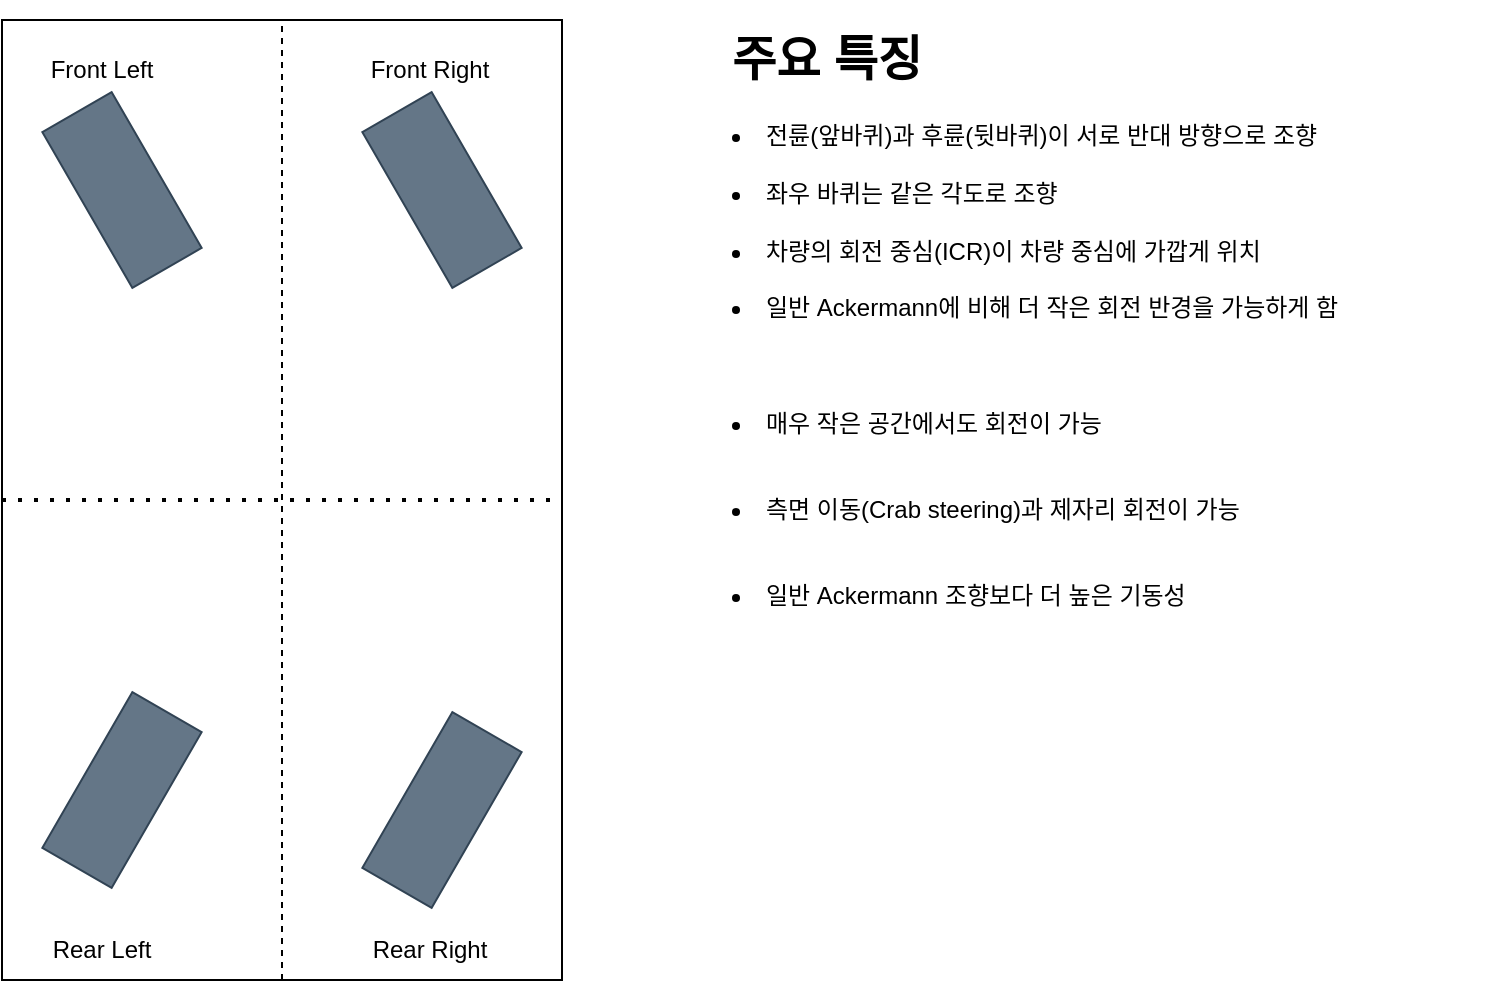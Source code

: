 <mxfile>
    <diagram name="Dual" id="cQeILAHhkQNOI9hmglqc">
        <mxGraphModel dx="803" dy="737" grid="1" gridSize="10" guides="1" tooltips="1" connect="1" arrows="1" fold="1" page="1" pageScale="1" pageWidth="827" pageHeight="1169" math="0" shadow="0">
            <root>
                <mxCell id="0"/>
                <mxCell id="1" parent="0"/>
                <mxCell id="MOzzCKnlqrLyNqiJ5SVD-1" value="" style="rounded=0;whiteSpace=wrap;html=1;" parent="1" vertex="1">
                    <mxGeometry x="40" y="40" width="280" height="480" as="geometry"/>
                </mxCell>
                <mxCell id="MOzzCKnlqrLyNqiJ5SVD-2" value="" style="rounded=0;whiteSpace=wrap;html=1;rotation=-30;fillColor=#647687;fontColor=#ffffff;strokeColor=#314354;" parent="1" vertex="1">
                    <mxGeometry x="80" y="80" width="40" height="90" as="geometry"/>
                </mxCell>
                <mxCell id="MOzzCKnlqrLyNqiJ5SVD-3" value="" style="rounded=0;whiteSpace=wrap;html=1;rotation=-30;fillColor=#647687;fontColor=#ffffff;strokeColor=#314354;" parent="1" vertex="1">
                    <mxGeometry x="240" y="80" width="40" height="90" as="geometry"/>
                </mxCell>
                <mxCell id="MOzzCKnlqrLyNqiJ5SVD-4" value="" style="rounded=0;whiteSpace=wrap;html=1;rotation=30;fillColor=#647687;fontColor=#ffffff;strokeColor=#314354;" parent="1" vertex="1">
                    <mxGeometry x="80" y="380" width="40" height="90" as="geometry"/>
                </mxCell>
                <mxCell id="MOzzCKnlqrLyNqiJ5SVD-5" value="" style="rounded=0;whiteSpace=wrap;html=1;rotation=30;fillColor=#647687;fontColor=#ffffff;strokeColor=#314354;" parent="1" vertex="1">
                    <mxGeometry x="240" y="390" width="40" height="90" as="geometry"/>
                </mxCell>
                <mxCell id="MOzzCKnlqrLyNqiJ5SVD-8" value="" style="endArrow=none;dashed=1;html=1;dashPattern=1 3;strokeWidth=2;rounded=0;entryX=1;entryY=0.5;entryDx=0;entryDy=0;" parent="1" target="MOzzCKnlqrLyNqiJ5SVD-1" edge="1">
                    <mxGeometry width="50" height="50" relative="1" as="geometry">
                        <mxPoint x="40" y="280" as="sourcePoint"/>
                        <mxPoint x="90" y="230" as="targetPoint"/>
                    </mxGeometry>
                </mxCell>
                <mxCell id="MOzzCKnlqrLyNqiJ5SVD-10" value="" style="endArrow=none;dashed=1;html=1;rounded=0;exitX=0.5;exitY=1;exitDx=0;exitDy=0;" parent="1" source="MOzzCKnlqrLyNqiJ5SVD-1" edge="1">
                    <mxGeometry width="50" height="50" relative="1" as="geometry">
                        <mxPoint x="130" y="90" as="sourcePoint"/>
                        <mxPoint x="180" y="40" as="targetPoint"/>
                    </mxGeometry>
                </mxCell>
                <mxCell id="MOzzCKnlqrLyNqiJ5SVD-11" value="Front Left" style="text;html=1;strokeColor=none;fillColor=none;align=center;verticalAlign=middle;whiteSpace=wrap;rounded=0;" parent="1" vertex="1">
                    <mxGeometry x="60" y="50" width="60" height="30" as="geometry"/>
                </mxCell>
                <mxCell id="MOzzCKnlqrLyNqiJ5SVD-12" value="Front Right" style="text;html=1;strokeColor=none;fillColor=none;align=center;verticalAlign=middle;whiteSpace=wrap;rounded=0;" parent="1" vertex="1">
                    <mxGeometry x="214" y="50" width="80" height="30" as="geometry"/>
                </mxCell>
                <mxCell id="MOzzCKnlqrLyNqiJ5SVD-13" value="Rear Right" style="text;html=1;strokeColor=none;fillColor=none;align=center;verticalAlign=middle;whiteSpace=wrap;rounded=0;" parent="1" vertex="1">
                    <mxGeometry x="214" y="490" width="80" height="30" as="geometry"/>
                </mxCell>
                <mxCell id="MOzzCKnlqrLyNqiJ5SVD-14" value="Rear Left" style="text;html=1;strokeColor=none;fillColor=none;align=center;verticalAlign=middle;whiteSpace=wrap;rounded=0;" parent="1" vertex="1">
                    <mxGeometry x="60" y="490" width="60" height="30" as="geometry"/>
                </mxCell>
                <mxCell id="MOzzCKnlqrLyNqiJ5SVD-15" value="&lt;h1&gt;주요 특징&lt;/h1&gt;&lt;li class=&quot;whitespace-normal break-words&quot;&gt;전륜(앞바퀴)과 후륜(뒷바퀴)이 서로 반대 방향으로 조향&lt;br&gt;&lt;br&gt;&lt;/li&gt;&lt;li class=&quot;whitespace-normal break-words&quot;&gt;좌우 바퀴는 같은 각도로 조향&lt;br&gt;&lt;br&gt;&lt;/li&gt;&lt;li class=&quot;whitespace-normal break-words&quot;&gt;차량의 회전 중심(ICR)이 차량 중심에 가깝게 위치&lt;br&gt;&lt;br&gt;&lt;/li&gt;&lt;li class=&quot;whitespace-normal break-words&quot;&gt;일반 Ackermann에 비해 더 작은 회전 반경을 가능하게 함&lt;br&gt;&lt;br&gt;&lt;br&gt;&lt;br&gt;&lt;/li&gt;&lt;li class=&quot;whitespace-normal break-words&quot;&gt;매우 작은 공간에서도 회전이 가능&lt;br&gt;&lt;br&gt;&lt;/li&gt;&lt;br/&gt;&lt;li class=&quot;whitespace-normal break-words&quot;&gt;측면 이동(Crab steering)과 제자리 회전이 가능&lt;br&gt;&lt;br&gt;&lt;/li&gt;&lt;br/&gt;&lt;li class=&quot;whitespace-normal break-words&quot;&gt;일반 Ackermann 조향보다 더 높은 기동성&lt;/li&gt;" style="text;html=1;strokeColor=none;fillColor=none;spacing=5;spacingTop=-20;whiteSpace=wrap;overflow=hidden;rounded=0;" parent="1" vertex="1">
                    <mxGeometry x="400" y="40" width="390" height="360" as="geometry"/>
                </mxCell>
            </root>
        </mxGraphModel>
    </diagram>
</mxfile>